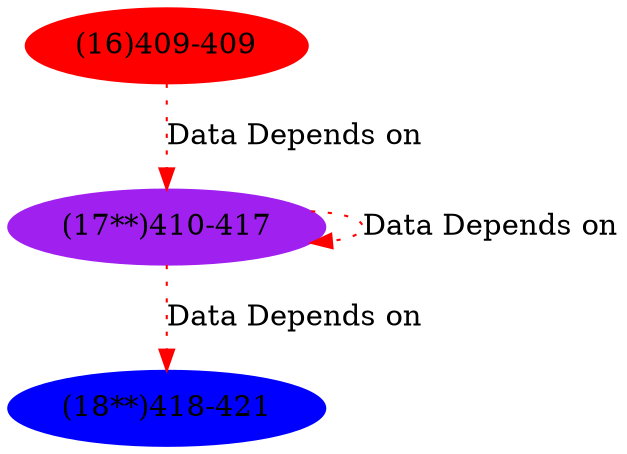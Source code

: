 digraph "" { 
17[ label="(17**)410-417",color=purple,style=filled];
17[ label="(17**)410-417",color=purple,style=filled];
16[ label="(16)409-409",color=red,style=filled];
17[ label="(17**)410-417",color=purple,style=filled];
17[ label="(17**)410-417",color=purple,style=filled];
17[ label="(17**)410-417",color=purple,style=filled];
17[ label="(17**)410-417",color=purple,style=filled];
17[ label="(17**)410-417",color=purple,style=filled];
17[ label="(17**)410-417",color=purple,style=filled];
18[ label="(18**)418-421",color=blue,style=filled];
18[ label="(18**)418-421",color=blue,style=filled];
18[ label="(18**)418-421",color=blue,style=filled];
18[ label="(18**)418-421",color=blue,style=filled];
17->17[ color="red" label="Data Depends on" style = dotted ];
17->18[ color="red" label="Data Depends on" style = dotted ];
16->17[ color="red" label="Data Depends on" style = dotted ];
}